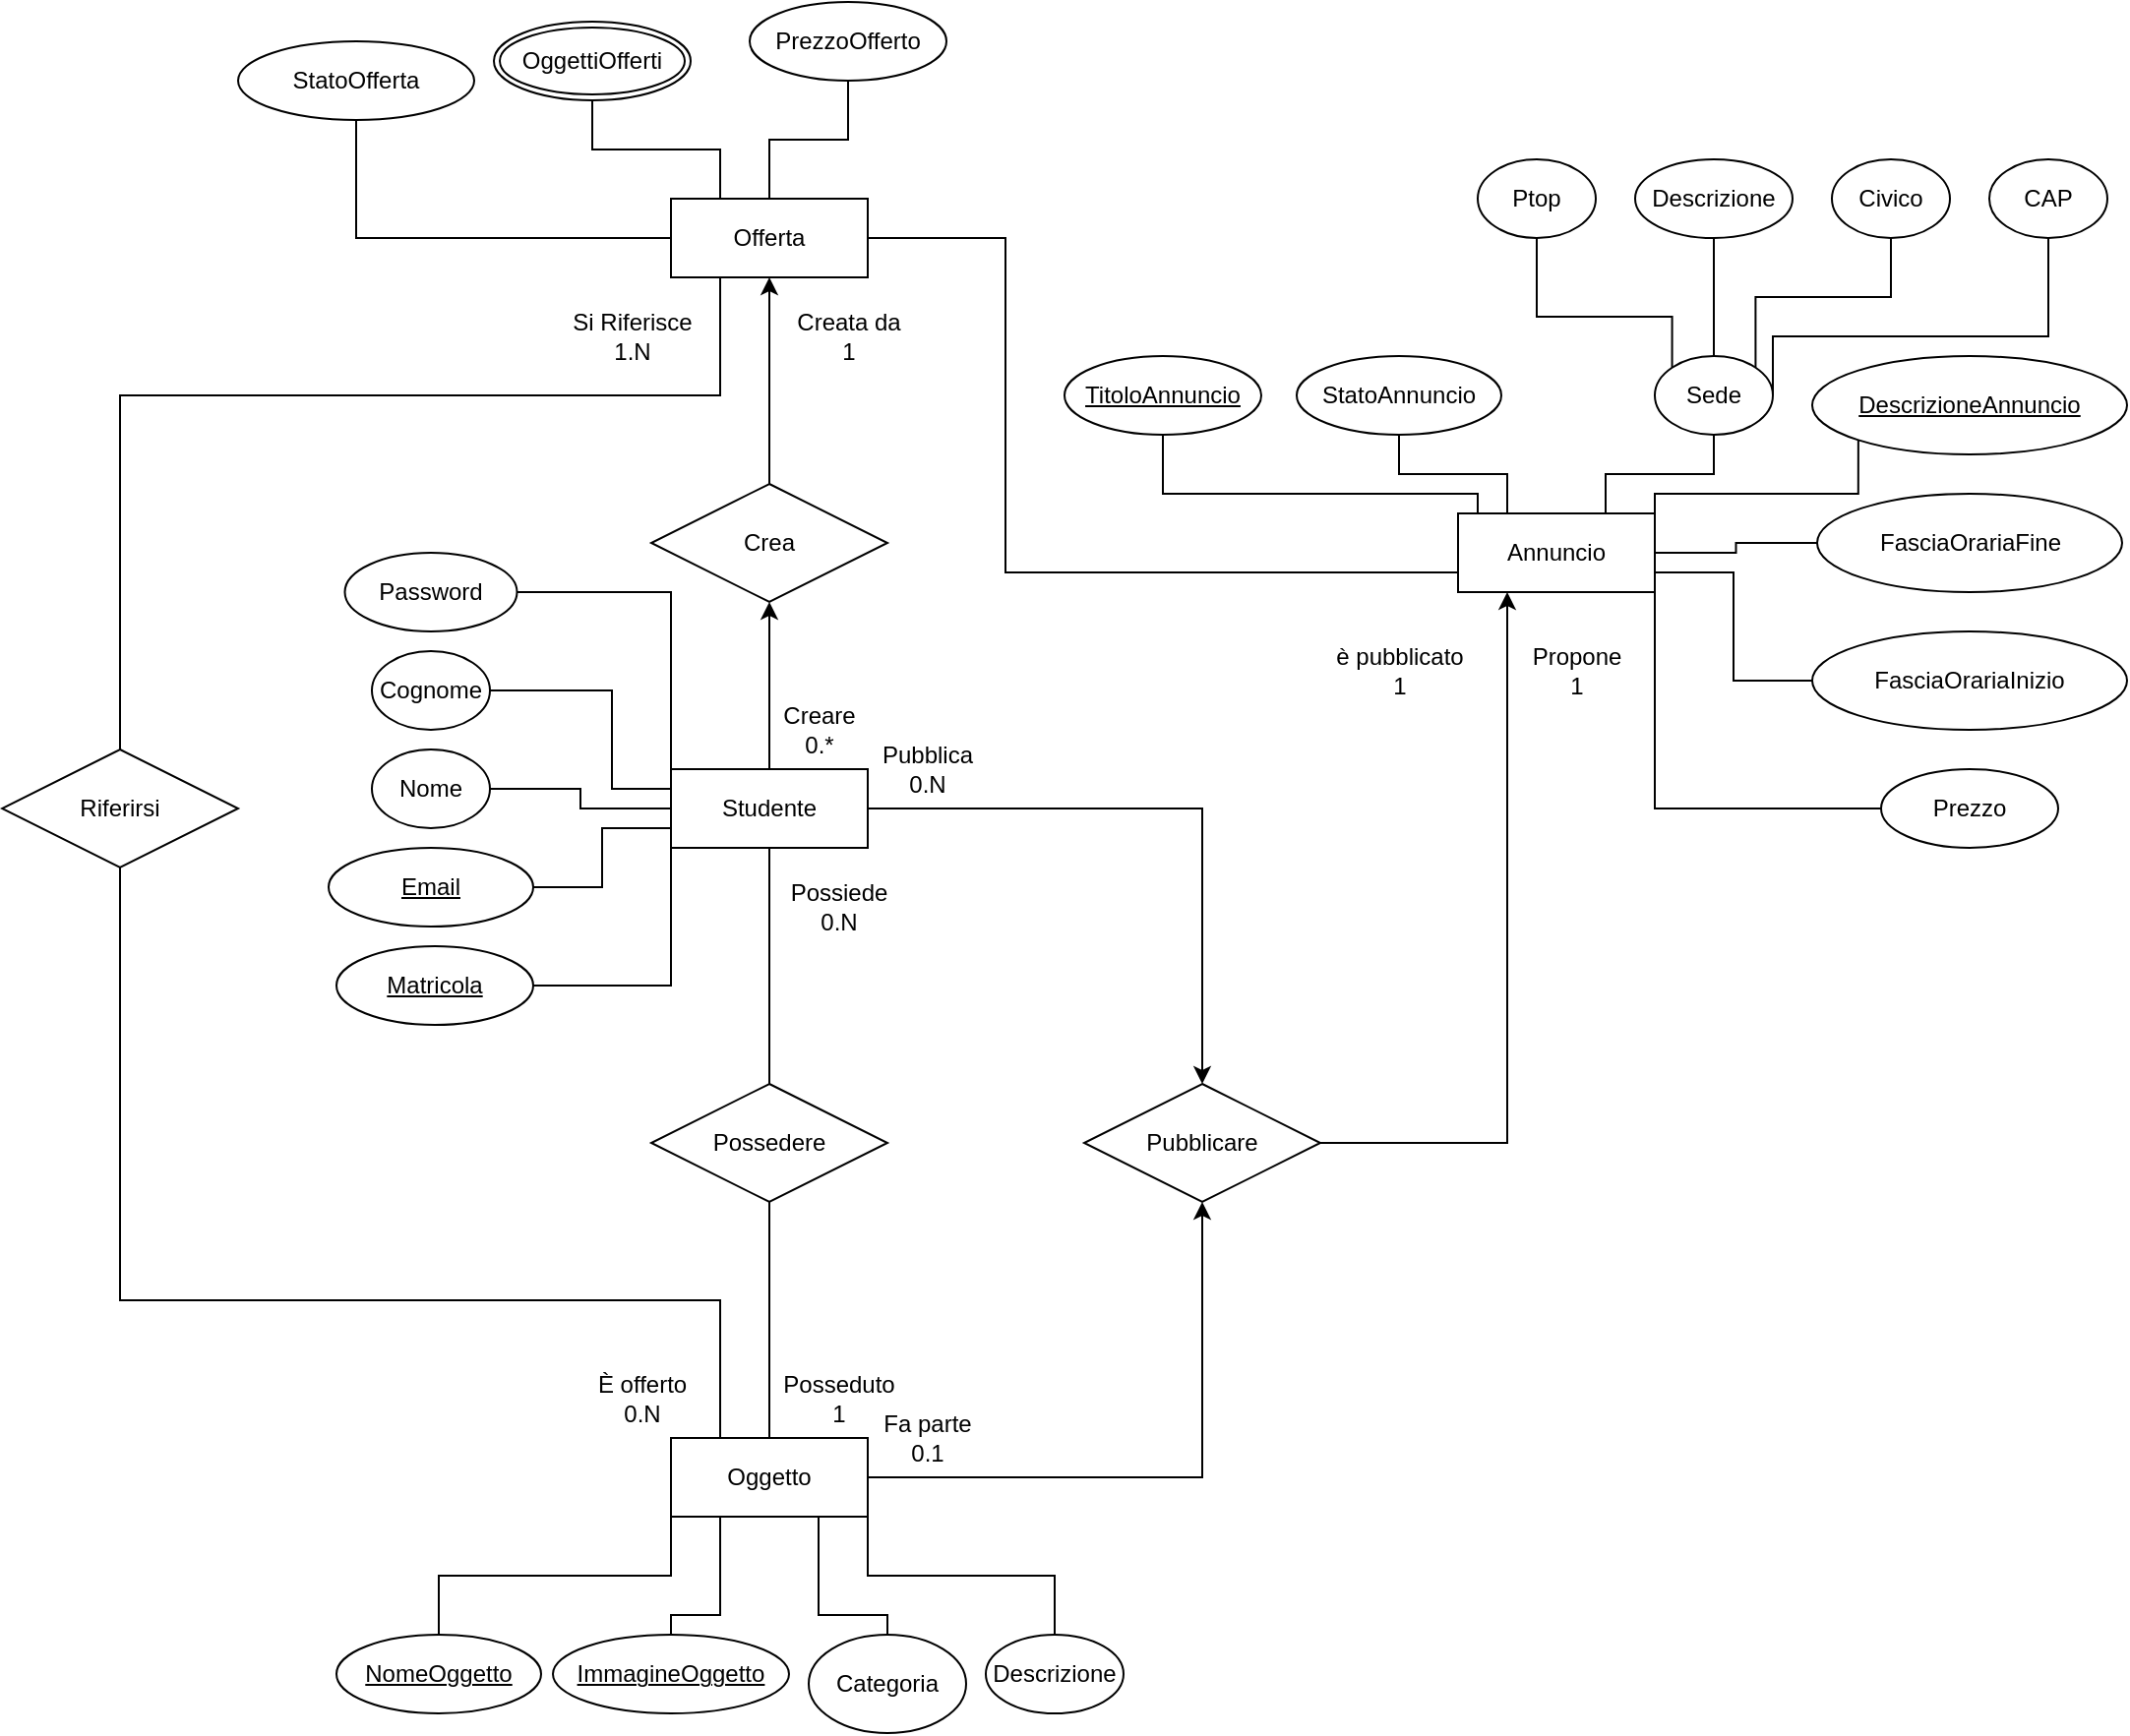 <mxfile version="27.1.4">
  <diagram name="Pagina-1" id="c3YjRhcxrO6OeLWYxC6G">
    <mxGraphModel dx="2957" dy="987" grid="1" gridSize="10" guides="1" tooltips="1" connect="1" arrows="1" fold="1" page="1" pageScale="1" pageWidth="827" pageHeight="1169" math="0" shadow="0">
      <root>
        <mxCell id="0" />
        <mxCell id="1" parent="0" />
        <mxCell id="PnyB9ctyr1oSiVZDVNeJ-6" value="&lt;span style=&quot;text-align: left;&quot;&gt;TitoloAnnuncio&lt;/span&gt;" style="ellipse;whiteSpace=wrap;html=1;fontStyle=4" vertex="1" parent="1">
          <mxGeometry x="230" y="260" width="100" height="40" as="geometry" />
        </mxCell>
        <mxCell id="PnyB9ctyr1oSiVZDVNeJ-7" value="&lt;span style=&quot;text-align: left;&quot;&gt;FasciaOrariaFine&lt;/span&gt;" style="ellipse;whiteSpace=wrap;html=1;" vertex="1" parent="1">
          <mxGeometry x="612.5" y="330" width="155" height="50" as="geometry" />
        </mxCell>
        <mxCell id="PnyB9ctyr1oSiVZDVNeJ-112" style="edgeStyle=orthogonalEdgeStyle;rounded=0;orthogonalLoop=1;jettySize=auto;html=1;exitX=0;exitY=0;exitDx=0;exitDy=0;entryX=0.5;entryY=1;entryDx=0;entryDy=0;endArrow=none;startFill=0;" edge="1" parent="1" source="PnyB9ctyr1oSiVZDVNeJ-8" target="PnyB9ctyr1oSiVZDVNeJ-108">
          <mxGeometry relative="1" as="geometry">
            <Array as="points">
              <mxPoint x="539" y="240" />
              <mxPoint x="470" y="240" />
            </Array>
          </mxGeometry>
        </mxCell>
        <mxCell id="PnyB9ctyr1oSiVZDVNeJ-113" style="edgeStyle=orthogonalEdgeStyle;rounded=0;orthogonalLoop=1;jettySize=auto;html=1;exitX=0.5;exitY=0;exitDx=0;exitDy=0;endArrow=none;startFill=0;" edge="1" parent="1" source="PnyB9ctyr1oSiVZDVNeJ-8" target="PnyB9ctyr1oSiVZDVNeJ-110">
          <mxGeometry relative="1" as="geometry" />
        </mxCell>
        <mxCell id="PnyB9ctyr1oSiVZDVNeJ-114" style="edgeStyle=orthogonalEdgeStyle;rounded=0;orthogonalLoop=1;jettySize=auto;html=1;exitX=1;exitY=0;exitDx=0;exitDy=0;entryX=0.5;entryY=1;entryDx=0;entryDy=0;endArrow=none;startFill=0;" edge="1" parent="1" source="PnyB9ctyr1oSiVZDVNeJ-8" target="PnyB9ctyr1oSiVZDVNeJ-109">
          <mxGeometry relative="1" as="geometry">
            <Array as="points">
              <mxPoint x="581" y="230" />
              <mxPoint x="650" y="230" />
            </Array>
          </mxGeometry>
        </mxCell>
        <mxCell id="PnyB9ctyr1oSiVZDVNeJ-115" style="edgeStyle=orthogonalEdgeStyle;rounded=0;orthogonalLoop=1;jettySize=auto;html=1;exitX=1;exitY=0.5;exitDx=0;exitDy=0;entryX=0.5;entryY=1;entryDx=0;entryDy=0;endArrow=none;startFill=0;" edge="1" parent="1" source="PnyB9ctyr1oSiVZDVNeJ-8" target="PnyB9ctyr1oSiVZDVNeJ-111">
          <mxGeometry relative="1" as="geometry">
            <Array as="points">
              <mxPoint x="590" y="250" />
              <mxPoint x="730" y="250" />
            </Array>
          </mxGeometry>
        </mxCell>
        <mxCell id="PnyB9ctyr1oSiVZDVNeJ-8" value="&lt;span style=&quot;text-align: left;&quot;&gt;Sede&lt;/span&gt;" style="ellipse;whiteSpace=wrap;html=1;" vertex="1" parent="1">
          <mxGeometry x="530" y="260" width="60" height="40" as="geometry" />
        </mxCell>
        <mxCell id="PnyB9ctyr1oSiVZDVNeJ-9" value="&lt;span style=&quot;text-align: left;&quot;&gt;StatoAnnuncio&lt;/span&gt;" style="ellipse;whiteSpace=wrap;html=1;" vertex="1" parent="1">
          <mxGeometry x="348" y="260" width="104" height="40" as="geometry" />
        </mxCell>
        <mxCell id="PnyB9ctyr1oSiVZDVNeJ-10" value="&lt;span style=&quot;text-align: left;&quot;&gt;FasciaOrariaInizio&lt;/span&gt;" style="ellipse;whiteSpace=wrap;html=1;" vertex="1" parent="1">
          <mxGeometry x="610" y="400" width="160" height="50" as="geometry" />
        </mxCell>
        <mxCell id="PnyB9ctyr1oSiVZDVNeJ-11" value="&lt;span style=&quot;text-align: left;&quot;&gt;DescrizioneAnnuncio&lt;/span&gt;" style="ellipse;whiteSpace=wrap;html=1;fontStyle=4" vertex="1" parent="1">
          <mxGeometry x="610" y="260" width="160" height="50" as="geometry" />
        </mxCell>
        <mxCell id="PnyB9ctyr1oSiVZDVNeJ-25" style="edgeStyle=orthogonalEdgeStyle;rounded=0;orthogonalLoop=1;jettySize=auto;html=1;exitX=0.25;exitY=0;exitDx=0;exitDy=0;endArrow=none;startFill=0;" edge="1" parent="1" source="PnyB9ctyr1oSiVZDVNeJ-18" target="PnyB9ctyr1oSiVZDVNeJ-9">
          <mxGeometry relative="1" as="geometry" />
        </mxCell>
        <mxCell id="PnyB9ctyr1oSiVZDVNeJ-27" style="edgeStyle=orthogonalEdgeStyle;rounded=0;orthogonalLoop=1;jettySize=auto;html=1;exitX=0.75;exitY=0;exitDx=0;exitDy=0;endArrow=none;startFill=0;" edge="1" parent="1" source="PnyB9ctyr1oSiVZDVNeJ-18" target="PnyB9ctyr1oSiVZDVNeJ-8">
          <mxGeometry relative="1" as="geometry" />
        </mxCell>
        <mxCell id="PnyB9ctyr1oSiVZDVNeJ-28" style="edgeStyle=orthogonalEdgeStyle;rounded=0;orthogonalLoop=1;jettySize=auto;html=1;exitX=1;exitY=0;exitDx=0;exitDy=0;entryX=0;entryY=1;entryDx=0;entryDy=0;endArrow=none;startFill=0;" edge="1" parent="1" source="PnyB9ctyr1oSiVZDVNeJ-18" target="PnyB9ctyr1oSiVZDVNeJ-11">
          <mxGeometry relative="1" as="geometry">
            <Array as="points">
              <mxPoint x="530" y="330" />
              <mxPoint x="633" y="330" />
            </Array>
          </mxGeometry>
        </mxCell>
        <mxCell id="PnyB9ctyr1oSiVZDVNeJ-29" style="edgeStyle=orthogonalEdgeStyle;rounded=0;orthogonalLoop=1;jettySize=auto;html=1;exitX=1;exitY=0.5;exitDx=0;exitDy=0;entryX=0;entryY=0.5;entryDx=0;entryDy=0;endArrow=none;startFill=0;" edge="1" parent="1" source="PnyB9ctyr1oSiVZDVNeJ-18" target="PnyB9ctyr1oSiVZDVNeJ-7">
          <mxGeometry relative="1" as="geometry" />
        </mxCell>
        <mxCell id="PnyB9ctyr1oSiVZDVNeJ-30" style="edgeStyle=orthogonalEdgeStyle;rounded=0;orthogonalLoop=1;jettySize=auto;html=1;exitX=1;exitY=1;exitDx=0;exitDy=0;entryX=0;entryY=0.5;entryDx=0;entryDy=0;endArrow=none;startFill=0;" edge="1" parent="1" source="PnyB9ctyr1oSiVZDVNeJ-18" target="PnyB9ctyr1oSiVZDVNeJ-10">
          <mxGeometry relative="1" as="geometry">
            <Array as="points">
              <mxPoint x="570" y="370" />
              <mxPoint x="570" y="425" />
            </Array>
          </mxGeometry>
        </mxCell>
        <mxCell id="PnyB9ctyr1oSiVZDVNeJ-31" style="edgeStyle=orthogonalEdgeStyle;rounded=0;orthogonalLoop=1;jettySize=auto;html=1;exitX=0;exitY=0.5;exitDx=0;exitDy=0;entryX=0.5;entryY=1;entryDx=0;entryDy=0;endArrow=none;startFill=0;" edge="1" parent="1" source="PnyB9ctyr1oSiVZDVNeJ-18" target="PnyB9ctyr1oSiVZDVNeJ-6">
          <mxGeometry relative="1" as="geometry">
            <Array as="points">
              <mxPoint x="440" y="360" />
              <mxPoint x="440" y="330" />
              <mxPoint x="280" y="330" />
            </Array>
          </mxGeometry>
        </mxCell>
        <mxCell id="PnyB9ctyr1oSiVZDVNeJ-18" value="Annuncio" style="rounded=0;whiteSpace=wrap;html=1;" vertex="1" parent="1">
          <mxGeometry x="430" y="340" width="100" height="40" as="geometry" />
        </mxCell>
        <mxCell id="PnyB9ctyr1oSiVZDVNeJ-33" style="edgeStyle=orthogonalEdgeStyle;rounded=0;orthogonalLoop=1;jettySize=auto;html=1;exitX=0;exitY=0.5;exitDx=0;exitDy=0;entryX=1;entryY=1;entryDx=0;entryDy=0;endArrow=none;startFill=0;" edge="1" parent="1" source="PnyB9ctyr1oSiVZDVNeJ-32" target="PnyB9ctyr1oSiVZDVNeJ-18">
          <mxGeometry relative="1" as="geometry" />
        </mxCell>
        <mxCell id="PnyB9ctyr1oSiVZDVNeJ-32" value="&lt;span style=&quot;text-align: left;&quot;&gt;Prezzo&lt;/span&gt;" style="ellipse;whiteSpace=wrap;html=1;" vertex="1" parent="1">
          <mxGeometry x="645" y="470" width="90" height="40" as="geometry" />
        </mxCell>
        <mxCell id="PnyB9ctyr1oSiVZDVNeJ-103" style="edgeStyle=orthogonalEdgeStyle;rounded=0;orthogonalLoop=1;jettySize=auto;html=1;exitX=1;exitY=0.5;exitDx=0;exitDy=0;entryX=0;entryY=0.5;entryDx=0;entryDy=0;endArrow=none;startFill=0;" edge="1" parent="1" source="PnyB9ctyr1oSiVZDVNeJ-37" target="PnyB9ctyr1oSiVZDVNeJ-54">
          <mxGeometry relative="1" as="geometry" />
        </mxCell>
        <mxCell id="PnyB9ctyr1oSiVZDVNeJ-37" value="&lt;span style=&quot;text-align: left;&quot;&gt;Nome&lt;/span&gt;" style="ellipse;whiteSpace=wrap;html=1;" vertex="1" parent="1">
          <mxGeometry x="-122" y="460" width="60" height="40" as="geometry" />
        </mxCell>
        <mxCell id="PnyB9ctyr1oSiVZDVNeJ-105" style="edgeStyle=orthogonalEdgeStyle;rounded=0;orthogonalLoop=1;jettySize=auto;html=1;exitX=1;exitY=0.5;exitDx=0;exitDy=0;entryX=0;entryY=1;entryDx=0;entryDy=0;endArrow=none;startFill=0;" edge="1" parent="1" source="PnyB9ctyr1oSiVZDVNeJ-38" target="PnyB9ctyr1oSiVZDVNeJ-54">
          <mxGeometry relative="1" as="geometry" />
        </mxCell>
        <mxCell id="PnyB9ctyr1oSiVZDVNeJ-38" value="&lt;span style=&quot;text-align: left;&quot;&gt;Matricola&lt;/span&gt;" style="ellipse;whiteSpace=wrap;html=1;fontStyle=4" vertex="1" parent="1">
          <mxGeometry x="-140" y="560" width="100" height="40" as="geometry" />
        </mxCell>
        <mxCell id="PnyB9ctyr1oSiVZDVNeJ-102" style="edgeStyle=orthogonalEdgeStyle;rounded=0;orthogonalLoop=1;jettySize=auto;html=1;exitX=1;exitY=0.5;exitDx=0;exitDy=0;entryX=0;entryY=0.25;entryDx=0;entryDy=0;endArrow=none;startFill=0;" edge="1" parent="1" source="PnyB9ctyr1oSiVZDVNeJ-40" target="PnyB9ctyr1oSiVZDVNeJ-54">
          <mxGeometry relative="1" as="geometry">
            <Array as="points">
              <mxPoint y="430" />
              <mxPoint y="480" />
            </Array>
          </mxGeometry>
        </mxCell>
        <mxCell id="PnyB9ctyr1oSiVZDVNeJ-40" value="&lt;span style=&quot;text-align: left;&quot;&gt;Cognome&lt;/span&gt;" style="ellipse;whiteSpace=wrap;html=1;" vertex="1" parent="1">
          <mxGeometry x="-122" y="410" width="60" height="40" as="geometry" />
        </mxCell>
        <mxCell id="PnyB9ctyr1oSiVZDVNeJ-104" style="edgeStyle=orthogonalEdgeStyle;rounded=0;orthogonalLoop=1;jettySize=auto;html=1;exitX=1;exitY=0.5;exitDx=0;exitDy=0;entryX=0;entryY=0.75;entryDx=0;entryDy=0;endArrow=none;startFill=0;" edge="1" parent="1" source="PnyB9ctyr1oSiVZDVNeJ-44" target="PnyB9ctyr1oSiVZDVNeJ-54">
          <mxGeometry relative="1" as="geometry" />
        </mxCell>
        <mxCell id="PnyB9ctyr1oSiVZDVNeJ-44" value="&lt;span style=&quot;text-align: left;&quot;&gt;Email&lt;/span&gt;" style="ellipse;whiteSpace=wrap;html=1;fontStyle=4" vertex="1" parent="1">
          <mxGeometry x="-144" y="510" width="104" height="40" as="geometry" />
        </mxCell>
        <mxCell id="PnyB9ctyr1oSiVZDVNeJ-101" style="edgeStyle=orthogonalEdgeStyle;rounded=0;orthogonalLoop=1;jettySize=auto;html=1;exitX=1;exitY=0.5;exitDx=0;exitDy=0;entryX=0;entryY=0;entryDx=0;entryDy=0;endArrow=none;startFill=0;" edge="1" parent="1" source="PnyB9ctyr1oSiVZDVNeJ-46" target="PnyB9ctyr1oSiVZDVNeJ-54">
          <mxGeometry relative="1" as="geometry" />
        </mxCell>
        <mxCell id="PnyB9ctyr1oSiVZDVNeJ-46" value="&lt;span style=&quot;text-align: left;&quot;&gt;Password&lt;/span&gt;" style="ellipse;whiteSpace=wrap;html=1;" vertex="1" parent="1">
          <mxGeometry x="-135.75" y="360" width="87.5" height="40" as="geometry" />
        </mxCell>
        <mxCell id="PnyB9ctyr1oSiVZDVNeJ-122" style="edgeStyle=orthogonalEdgeStyle;rounded=0;orthogonalLoop=1;jettySize=auto;html=1;exitX=1;exitY=0.5;exitDx=0;exitDy=0;entryX=0.5;entryY=0;entryDx=0;entryDy=0;" edge="1" parent="1" source="PnyB9ctyr1oSiVZDVNeJ-54" target="PnyB9ctyr1oSiVZDVNeJ-119">
          <mxGeometry relative="1" as="geometry" />
        </mxCell>
        <mxCell id="PnyB9ctyr1oSiVZDVNeJ-139" style="edgeStyle=orthogonalEdgeStyle;rounded=0;orthogonalLoop=1;jettySize=auto;html=1;exitX=0.5;exitY=0;exitDx=0;exitDy=0;" edge="1" parent="1" source="PnyB9ctyr1oSiVZDVNeJ-54" target="PnyB9ctyr1oSiVZDVNeJ-138">
          <mxGeometry relative="1" as="geometry" />
        </mxCell>
        <mxCell id="PnyB9ctyr1oSiVZDVNeJ-54" value="Studente" style="rounded=0;whiteSpace=wrap;html=1;" vertex="1" parent="1">
          <mxGeometry x="30" y="470" width="100" height="40" as="geometry" />
        </mxCell>
        <mxCell id="PnyB9ctyr1oSiVZDVNeJ-98" style="edgeStyle=orthogonalEdgeStyle;rounded=0;orthogonalLoop=1;jettySize=auto;html=1;exitX=0.5;exitY=0;exitDx=0;exitDy=0;entryX=0.75;entryY=1;entryDx=0;entryDy=0;endArrow=none;startFill=0;" edge="1" parent="1" source="PnyB9ctyr1oSiVZDVNeJ-64" target="PnyB9ctyr1oSiVZDVNeJ-74">
          <mxGeometry relative="1" as="geometry">
            <Array as="points">
              <mxPoint x="140" y="900" />
              <mxPoint x="105" y="900" />
            </Array>
          </mxGeometry>
        </mxCell>
        <mxCell id="PnyB9ctyr1oSiVZDVNeJ-64" value="&lt;span style=&quot;text-align: left;&quot;&gt;Categoria&lt;/span&gt;" style="ellipse;whiteSpace=wrap;html=1;" vertex="1" parent="1">
          <mxGeometry x="100" y="910" width="80" height="50" as="geometry" />
        </mxCell>
        <mxCell id="PnyB9ctyr1oSiVZDVNeJ-97" style="edgeStyle=orthogonalEdgeStyle;rounded=0;orthogonalLoop=1;jettySize=auto;html=1;exitX=0.5;exitY=0;exitDx=0;exitDy=0;entryX=0.25;entryY=1;entryDx=0;entryDy=0;endArrow=none;startFill=0;" edge="1" parent="1" source="PnyB9ctyr1oSiVZDVNeJ-65" target="PnyB9ctyr1oSiVZDVNeJ-74">
          <mxGeometry relative="1" as="geometry">
            <Array as="points">
              <mxPoint x="30" y="900" />
              <mxPoint x="55" y="900" />
            </Array>
          </mxGeometry>
        </mxCell>
        <mxCell id="PnyB9ctyr1oSiVZDVNeJ-65" value="&lt;span style=&quot;text-align: left;&quot;&gt;ImmagineOggetto&lt;/span&gt;" style="ellipse;whiteSpace=wrap;html=1;fontStyle=4" vertex="1" parent="1">
          <mxGeometry x="-30" y="910" width="120" height="40" as="geometry" />
        </mxCell>
        <mxCell id="PnyB9ctyr1oSiVZDVNeJ-99" style="edgeStyle=orthogonalEdgeStyle;rounded=0;orthogonalLoop=1;jettySize=auto;html=1;exitX=0.5;exitY=0;exitDx=0;exitDy=0;entryX=1;entryY=1;entryDx=0;entryDy=0;endArrow=none;startFill=0;" edge="1" parent="1" source="PnyB9ctyr1oSiVZDVNeJ-66" target="PnyB9ctyr1oSiVZDVNeJ-74">
          <mxGeometry relative="1" as="geometry" />
        </mxCell>
        <mxCell id="PnyB9ctyr1oSiVZDVNeJ-66" value="&lt;span style=&quot;text-align: left;&quot;&gt;Descrizione&lt;/span&gt;" style="ellipse;whiteSpace=wrap;html=1;" vertex="1" parent="1">
          <mxGeometry x="190" y="910" width="70" height="40" as="geometry" />
        </mxCell>
        <mxCell id="PnyB9ctyr1oSiVZDVNeJ-96" style="edgeStyle=orthogonalEdgeStyle;rounded=0;orthogonalLoop=1;jettySize=auto;html=1;exitX=0.5;exitY=0;exitDx=0;exitDy=0;entryX=0;entryY=1;entryDx=0;entryDy=0;endArrow=none;startFill=0;" edge="1" parent="1" source="PnyB9ctyr1oSiVZDVNeJ-67" target="PnyB9ctyr1oSiVZDVNeJ-74">
          <mxGeometry relative="1" as="geometry" />
        </mxCell>
        <mxCell id="PnyB9ctyr1oSiVZDVNeJ-67" value="&lt;span style=&quot;text-align: left;&quot;&gt;NomeOggetto&lt;/span&gt;" style="ellipse;whiteSpace=wrap;html=1;fontStyle=4" vertex="1" parent="1">
          <mxGeometry x="-140" y="910" width="104" height="40" as="geometry" />
        </mxCell>
        <mxCell id="PnyB9ctyr1oSiVZDVNeJ-123" style="edgeStyle=orthogonalEdgeStyle;rounded=0;orthogonalLoop=1;jettySize=auto;html=1;exitX=1;exitY=0.5;exitDx=0;exitDy=0;" edge="1" parent="1" source="PnyB9ctyr1oSiVZDVNeJ-74" target="PnyB9ctyr1oSiVZDVNeJ-119">
          <mxGeometry relative="1" as="geometry" />
        </mxCell>
        <mxCell id="PnyB9ctyr1oSiVZDVNeJ-126" style="edgeStyle=orthogonalEdgeStyle;rounded=0;orthogonalLoop=1;jettySize=auto;html=1;exitX=0.25;exitY=0;exitDx=0;exitDy=0;entryX=0.5;entryY=1;entryDx=0;entryDy=0;endArrow=none;startFill=0;" edge="1" parent="1" source="PnyB9ctyr1oSiVZDVNeJ-74" target="PnyB9ctyr1oSiVZDVNeJ-125">
          <mxGeometry relative="1" as="geometry">
            <Array as="points">
              <mxPoint x="55" y="740" />
              <mxPoint x="-250" y="740" />
            </Array>
          </mxGeometry>
        </mxCell>
        <mxCell id="PnyB9ctyr1oSiVZDVNeJ-134" style="edgeStyle=orthogonalEdgeStyle;rounded=0;orthogonalLoop=1;jettySize=auto;html=1;exitX=0.5;exitY=0;exitDx=0;exitDy=0;entryX=0.5;entryY=1;entryDx=0;entryDy=0;endArrow=none;startFill=0;" edge="1" parent="1" source="PnyB9ctyr1oSiVZDVNeJ-74" target="PnyB9ctyr1oSiVZDVNeJ-133">
          <mxGeometry relative="1" as="geometry" />
        </mxCell>
        <mxCell id="PnyB9ctyr1oSiVZDVNeJ-74" value="Oggetto" style="rounded=0;whiteSpace=wrap;html=1;" vertex="1" parent="1">
          <mxGeometry x="30" y="810" width="100" height="40" as="geometry" />
        </mxCell>
        <mxCell id="PnyB9ctyr1oSiVZDVNeJ-79" value="&lt;span style=&quot;text-align: left;&quot;&gt;PrezzoOfferto&lt;/span&gt;" style="ellipse;whiteSpace=wrap;html=1;" vertex="1" parent="1">
          <mxGeometry x="70" y="80" width="100" height="40" as="geometry" />
        </mxCell>
        <mxCell id="PnyB9ctyr1oSiVZDVNeJ-80" value="&lt;span style=&quot;text-align: left;&quot;&gt;StatoOfferta&lt;/span&gt;" style="ellipse;whiteSpace=wrap;html=1;" vertex="1" parent="1">
          <mxGeometry x="-190" y="100" width="120" height="40" as="geometry" />
        </mxCell>
        <mxCell id="PnyB9ctyr1oSiVZDVNeJ-83" style="edgeStyle=orthogonalEdgeStyle;rounded=0;orthogonalLoop=1;jettySize=auto;html=1;exitX=0.25;exitY=0;exitDx=0;exitDy=0;endArrow=none;startFill=0;entryX=0.5;entryY=1;entryDx=0;entryDy=0;" edge="1" parent="1" source="PnyB9ctyr1oSiVZDVNeJ-87" target="PnyB9ctyr1oSiVZDVNeJ-88">
          <mxGeometry relative="1" as="geometry">
            <mxPoint x="-8" y="140" as="targetPoint" />
          </mxGeometry>
        </mxCell>
        <mxCell id="PnyB9ctyr1oSiVZDVNeJ-84" style="edgeStyle=orthogonalEdgeStyle;rounded=0;orthogonalLoop=1;jettySize=auto;html=1;exitX=0.5;exitY=0;exitDx=0;exitDy=0;entryX=0.5;entryY=1;entryDx=0;entryDy=0;endArrow=none;startFill=0;" edge="1" parent="1" source="PnyB9ctyr1oSiVZDVNeJ-87" target="PnyB9ctyr1oSiVZDVNeJ-79">
          <mxGeometry relative="1" as="geometry" />
        </mxCell>
        <mxCell id="PnyB9ctyr1oSiVZDVNeJ-86" style="edgeStyle=orthogonalEdgeStyle;rounded=0;orthogonalLoop=1;jettySize=auto;html=1;exitX=0;exitY=0.5;exitDx=0;exitDy=0;entryX=0.5;entryY=1;entryDx=0;entryDy=0;endArrow=none;startFill=0;" edge="1" parent="1" source="PnyB9ctyr1oSiVZDVNeJ-87" target="PnyB9ctyr1oSiVZDVNeJ-80">
          <mxGeometry relative="1" as="geometry" />
        </mxCell>
        <mxCell id="PnyB9ctyr1oSiVZDVNeJ-116" style="edgeStyle=orthogonalEdgeStyle;rounded=0;orthogonalLoop=1;jettySize=auto;html=1;exitX=1;exitY=0.5;exitDx=0;exitDy=0;entryX=0;entryY=0.75;entryDx=0;entryDy=0;endArrow=none;startFill=0;" edge="1" parent="1" source="PnyB9ctyr1oSiVZDVNeJ-87" target="PnyB9ctyr1oSiVZDVNeJ-18">
          <mxGeometry relative="1" as="geometry">
            <Array as="points">
              <mxPoint x="200" y="200" />
              <mxPoint x="200" y="370" />
            </Array>
          </mxGeometry>
        </mxCell>
        <mxCell id="PnyB9ctyr1oSiVZDVNeJ-87" value="Offerta" style="rounded=0;whiteSpace=wrap;html=1;" vertex="1" parent="1">
          <mxGeometry x="30" y="180" width="100" height="40" as="geometry" />
        </mxCell>
        <mxCell id="PnyB9ctyr1oSiVZDVNeJ-88" value="&lt;span style=&quot;text-align: left;&quot;&gt;OggettiOfferti&lt;/span&gt;" style="ellipse;shape=doubleEllipse;margin=3;whiteSpace=wrap;html=1;align=center;" vertex="1" parent="1">
          <mxGeometry x="-60" y="90" width="100" height="40" as="geometry" />
        </mxCell>
        <mxCell id="PnyB9ctyr1oSiVZDVNeJ-108" value="&lt;span style=&quot;text-align: left;&quot;&gt;Ptop&lt;/span&gt;" style="ellipse;whiteSpace=wrap;html=1;" vertex="1" parent="1">
          <mxGeometry x="440" y="160" width="60" height="40" as="geometry" />
        </mxCell>
        <mxCell id="PnyB9ctyr1oSiVZDVNeJ-109" value="&lt;span style=&quot;text-align: left;&quot;&gt;Civico&lt;/span&gt;" style="ellipse;whiteSpace=wrap;html=1;" vertex="1" parent="1">
          <mxGeometry x="620" y="160" width="60" height="40" as="geometry" />
        </mxCell>
        <mxCell id="PnyB9ctyr1oSiVZDVNeJ-110" value="&lt;span style=&quot;text-align: left;&quot;&gt;Descrizione&lt;/span&gt;" style="ellipse;whiteSpace=wrap;html=1;" vertex="1" parent="1">
          <mxGeometry x="520" y="160" width="80" height="40" as="geometry" />
        </mxCell>
        <mxCell id="PnyB9ctyr1oSiVZDVNeJ-111" value="&lt;span style=&quot;text-align: left;&quot;&gt;CAP&lt;/span&gt;" style="ellipse;whiteSpace=wrap;html=1;" vertex="1" parent="1">
          <mxGeometry x="700" y="160" width="60" height="40" as="geometry" />
        </mxCell>
        <mxCell id="PnyB9ctyr1oSiVZDVNeJ-121" style="edgeStyle=orthogonalEdgeStyle;rounded=0;orthogonalLoop=1;jettySize=auto;html=1;exitX=1;exitY=0.5;exitDx=0;exitDy=0;entryX=0.25;entryY=1;entryDx=0;entryDy=0;" edge="1" parent="1" source="PnyB9ctyr1oSiVZDVNeJ-119" target="PnyB9ctyr1oSiVZDVNeJ-18">
          <mxGeometry relative="1" as="geometry" />
        </mxCell>
        <mxCell id="PnyB9ctyr1oSiVZDVNeJ-119" value="Pubblicare" style="shape=rhombus;perimeter=rhombusPerimeter;whiteSpace=wrap;html=1;align=center;" vertex="1" parent="1">
          <mxGeometry x="240" y="630" width="120" height="60" as="geometry" />
        </mxCell>
        <mxCell id="PnyB9ctyr1oSiVZDVNeJ-127" style="edgeStyle=orthogonalEdgeStyle;rounded=0;orthogonalLoop=1;jettySize=auto;html=1;exitX=0.5;exitY=0;exitDx=0;exitDy=0;entryX=0.25;entryY=1;entryDx=0;entryDy=0;endArrow=none;startFill=0;" edge="1" parent="1" source="PnyB9ctyr1oSiVZDVNeJ-125" target="PnyB9ctyr1oSiVZDVNeJ-87">
          <mxGeometry relative="1" as="geometry">
            <Array as="points">
              <mxPoint x="-250" y="280" />
              <mxPoint x="55" y="280" />
            </Array>
          </mxGeometry>
        </mxCell>
        <mxCell id="PnyB9ctyr1oSiVZDVNeJ-125" value="Riferirsi" style="shape=rhombus;perimeter=rhombusPerimeter;whiteSpace=wrap;html=1;align=center;" vertex="1" parent="1">
          <mxGeometry x="-310" y="460" width="120" height="60" as="geometry" />
        </mxCell>
        <mxCell id="PnyB9ctyr1oSiVZDVNeJ-129" value="Propone&lt;div&gt;1&lt;/div&gt;" style="text;html=1;align=center;verticalAlign=middle;resizable=0;points=[];autosize=1;strokeColor=none;fillColor=none;" vertex="1" parent="1">
          <mxGeometry x="455" y="400" width="70" height="40" as="geometry" />
        </mxCell>
        <mxCell id="PnyB9ctyr1oSiVZDVNeJ-130" value="Fa parte&lt;div&gt;0.1&lt;/div&gt;" style="text;html=1;align=center;verticalAlign=middle;resizable=0;points=[];autosize=1;strokeColor=none;fillColor=none;" vertex="1" parent="1">
          <mxGeometry x="125" y="790" width="70" height="40" as="geometry" />
        </mxCell>
        <mxCell id="PnyB9ctyr1oSiVZDVNeJ-131" value="è pubblicato&lt;div&gt;1&lt;/div&gt;" style="text;html=1;align=center;verticalAlign=middle;resizable=0;points=[];autosize=1;strokeColor=none;fillColor=none;" vertex="1" parent="1">
          <mxGeometry x="355" y="400" width="90" height="40" as="geometry" />
        </mxCell>
        <mxCell id="PnyB9ctyr1oSiVZDVNeJ-132" value="Pubblica&lt;div&gt;0.N&lt;/div&gt;" style="text;html=1;align=center;verticalAlign=middle;resizable=0;points=[];autosize=1;strokeColor=none;fillColor=none;" vertex="1" parent="1">
          <mxGeometry x="125" y="450" width="70" height="40" as="geometry" />
        </mxCell>
        <mxCell id="PnyB9ctyr1oSiVZDVNeJ-135" style="edgeStyle=orthogonalEdgeStyle;rounded=0;orthogonalLoop=1;jettySize=auto;html=1;exitX=0.5;exitY=0;exitDx=0;exitDy=0;endArrow=none;startFill=0;" edge="1" parent="1" source="PnyB9ctyr1oSiVZDVNeJ-133" target="PnyB9ctyr1oSiVZDVNeJ-54">
          <mxGeometry relative="1" as="geometry" />
        </mxCell>
        <mxCell id="PnyB9ctyr1oSiVZDVNeJ-133" value="Possedere" style="shape=rhombus;perimeter=rhombusPerimeter;whiteSpace=wrap;html=1;align=center;" vertex="1" parent="1">
          <mxGeometry x="20" y="630" width="120" height="60" as="geometry" />
        </mxCell>
        <mxCell id="PnyB9ctyr1oSiVZDVNeJ-136" value="Posseduto&lt;div&gt;1&lt;/div&gt;" style="text;html=1;align=center;verticalAlign=middle;resizable=0;points=[];autosize=1;strokeColor=none;fillColor=none;" vertex="1" parent="1">
          <mxGeometry x="75" y="770" width="80" height="40" as="geometry" />
        </mxCell>
        <mxCell id="PnyB9ctyr1oSiVZDVNeJ-137" value="Possiede&lt;div&gt;0.N&lt;/div&gt;" style="text;html=1;align=center;verticalAlign=middle;resizable=0;points=[];autosize=1;strokeColor=none;fillColor=none;" vertex="1" parent="1">
          <mxGeometry x="80" y="520" width="70" height="40" as="geometry" />
        </mxCell>
        <mxCell id="PnyB9ctyr1oSiVZDVNeJ-140" style="edgeStyle=orthogonalEdgeStyle;rounded=0;orthogonalLoop=1;jettySize=auto;html=1;exitX=0.5;exitY=0;exitDx=0;exitDy=0;" edge="1" parent="1" source="PnyB9ctyr1oSiVZDVNeJ-138" target="PnyB9ctyr1oSiVZDVNeJ-87">
          <mxGeometry relative="1" as="geometry" />
        </mxCell>
        <mxCell id="PnyB9ctyr1oSiVZDVNeJ-138" value="Crea" style="shape=rhombus;perimeter=rhombusPerimeter;whiteSpace=wrap;html=1;align=center;" vertex="1" parent="1">
          <mxGeometry x="20" y="325" width="120" height="60" as="geometry" />
        </mxCell>
        <mxCell id="PnyB9ctyr1oSiVZDVNeJ-141" value="Creata da&lt;div&gt;1&lt;/div&gt;" style="text;html=1;align=center;verticalAlign=middle;resizable=0;points=[];autosize=1;strokeColor=none;fillColor=none;" vertex="1" parent="1">
          <mxGeometry x="80" y="230" width="80" height="40" as="geometry" />
        </mxCell>
        <mxCell id="PnyB9ctyr1oSiVZDVNeJ-142" value="Creare&lt;div&gt;0.*&lt;/div&gt;" style="text;html=1;align=center;verticalAlign=middle;resizable=0;points=[];autosize=1;strokeColor=none;fillColor=none;" vertex="1" parent="1">
          <mxGeometry x="75" y="430" width="60" height="40" as="geometry" />
        </mxCell>
        <mxCell id="PnyB9ctyr1oSiVZDVNeJ-143" value="È offerto&lt;div&gt;0.N&lt;/div&gt;" style="text;html=1;align=center;verticalAlign=middle;resizable=0;points=[];autosize=1;strokeColor=none;fillColor=none;" vertex="1" parent="1">
          <mxGeometry x="-20" y="770" width="70" height="40" as="geometry" />
        </mxCell>
        <mxCell id="PnyB9ctyr1oSiVZDVNeJ-144" value="Si Riferisce&lt;div&gt;1.N&lt;/div&gt;" style="text;html=1;align=center;verticalAlign=middle;resizable=0;points=[];autosize=1;strokeColor=none;fillColor=none;" vertex="1" parent="1">
          <mxGeometry x="-30" y="230" width="80" height="40" as="geometry" />
        </mxCell>
      </root>
    </mxGraphModel>
  </diagram>
</mxfile>
